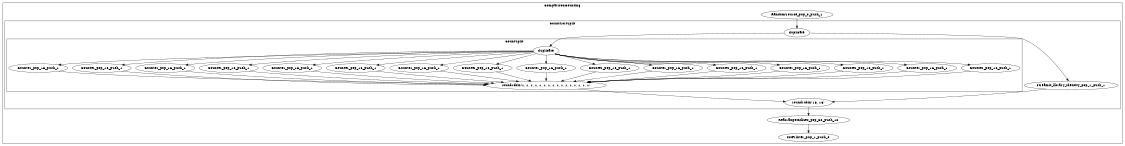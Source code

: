 digraph streamit {
size="7.5,10";subgraph cluster_ComparisonCounting_0 {
label = "ComparisonCounting";
RandomSource_pop_0_push_1_1 -> CountSortSplit_2_split
CountSortSplit_2_join -> RearrangeIndices_pop_32_push_16_3
RearrangeIndices_pop_32_push_16_3 -> IntPrinter_pop_1_push_0_4
RandomSource_pop_0_push_1_1 [ label="RandomSource_pop_0_push_1" ]
subgraph cluster_CountSortSplit_2 {
label = "CountSortSplit";
CountSortSplit_2_split [ label="duplicate" ]
CountSortSplit_2_join [ label="roundrobin(16, 16)" ]
subgraph cluster_CountSplit_5 {
label = "CountSplit";
CountSplit_5_split [ label="duplicate" ]
CountSplit_5_join [ label="roundrobin(1, 1, 1, 1, 1, 1, 1, 1, 1, 1, 1, 1, 1, 1, 1, 1)" ]
Counter_pop_16_push_1_7 [ label="Counter_pop_16_push_1" ]
CountSplit_5_split -> Counter_pop_16_push_1_7
Counter_pop_16_push_1_7 -> CountSplit_5_join
Counter_pop_16_push_1_8 [ label="Counter_pop_16_push_1" ]
CountSplit_5_split -> Counter_pop_16_push_1_8
Counter_pop_16_push_1_8 -> CountSplit_5_join
Counter_pop_16_push_1_9 [ label="Counter_pop_16_push_1" ]
CountSplit_5_split -> Counter_pop_16_push_1_9
Counter_pop_16_push_1_9 -> CountSplit_5_join
Counter_pop_16_push_1_10 [ label="Counter_pop_16_push_1" ]
CountSplit_5_split -> Counter_pop_16_push_1_10
Counter_pop_16_push_1_10 -> CountSplit_5_join
Counter_pop_16_push_1_11 [ label="Counter_pop_16_push_1" ]
CountSplit_5_split -> Counter_pop_16_push_1_11
Counter_pop_16_push_1_11 -> CountSplit_5_join
Counter_pop_16_push_1_12 [ label="Counter_pop_16_push_1" ]
CountSplit_5_split -> Counter_pop_16_push_1_12
Counter_pop_16_push_1_12 -> CountSplit_5_join
Counter_pop_16_push_1_13 [ label="Counter_pop_16_push_1" ]
CountSplit_5_split -> Counter_pop_16_push_1_13
Counter_pop_16_push_1_13 -> CountSplit_5_join
Counter_pop_16_push_1_14 [ label="Counter_pop_16_push_1" ]
CountSplit_5_split -> Counter_pop_16_push_1_14
Counter_pop_16_push_1_14 -> CountSplit_5_join
Counter_pop_16_push_1_15 [ label="Counter_pop_16_push_1" ]
CountSplit_5_split -> Counter_pop_16_push_1_15
Counter_pop_16_push_1_15 -> CountSplit_5_join
Counter_pop_16_push_1_16 [ label="Counter_pop_16_push_1" ]
CountSplit_5_split -> Counter_pop_16_push_1_16
Counter_pop_16_push_1_16 -> CountSplit_5_join
Counter_pop_16_push_1_17 [ label="Counter_pop_16_push_1" ]
CountSplit_5_split -> Counter_pop_16_push_1_17
Counter_pop_16_push_1_17 -> CountSplit_5_join
Counter_pop_16_push_1_18 [ label="Counter_pop_16_push_1" ]
CountSplit_5_split -> Counter_pop_16_push_1_18
Counter_pop_16_push_1_18 -> CountSplit_5_join
Counter_pop_16_push_1_19 [ label="Counter_pop_16_push_1" ]
CountSplit_5_split -> Counter_pop_16_push_1_19
Counter_pop_16_push_1_19 -> CountSplit_5_join
Counter_pop_16_push_1_20 [ label="Counter_pop_16_push_1" ]
CountSplit_5_split -> Counter_pop_16_push_1_20
Counter_pop_16_push_1_20 -> CountSplit_5_join
Counter_pop_16_push_1_21 [ label="Counter_pop_16_push_1" ]
CountSplit_5_split -> Counter_pop_16_push_1_21
Counter_pop_16_push_1_21 -> CountSplit_5_join
Counter_pop_16_push_1_22 [ label="Counter_pop_16_push_1" ]
CountSplit_5_split -> Counter_pop_16_push_1_22
Counter_pop_16_push_1_22 -> CountSplit_5_join
}
CountSortSplit_2_split -> CountSplit_5_split
CountSplit_5_join -> CountSortSplit_2_join
streamit_library_Identity_pop_1_push_1_6 [ label="streamit_library_Identity_pop_1_push_1" ]
CountSortSplit_2_split -> streamit_library_Identity_pop_1_push_1_6
streamit_library_Identity_pop_1_push_1_6 -> CountSortSplit_2_join
}
RearrangeIndices_pop_32_push_16_3 [ label="RearrangeIndices_pop_32_push_16" ]
IntPrinter_pop_1_push_0_4 [ label="IntPrinter_pop_1_push_0" ]
}
}
